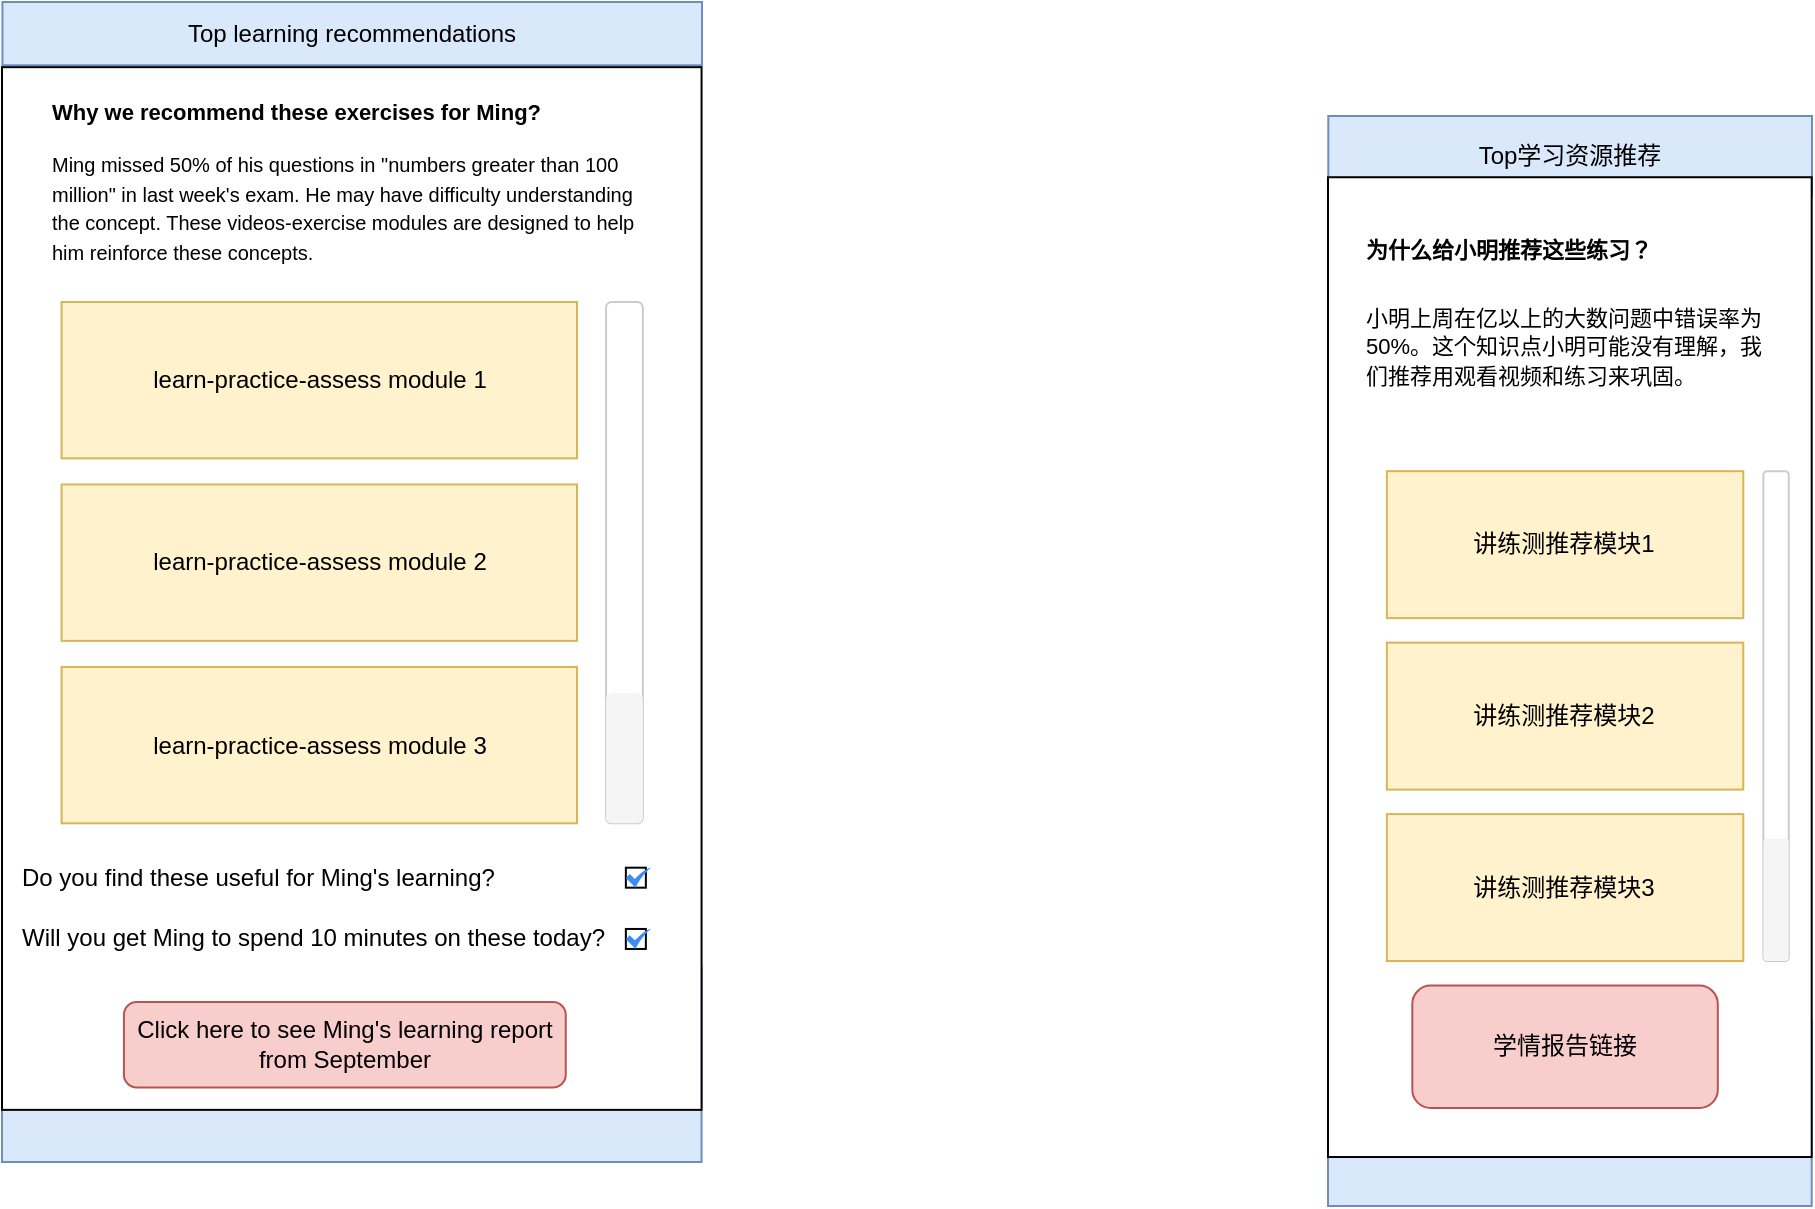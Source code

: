 <mxfile version="13.8.0" type="github">
  <diagram id="XRLAiwTjWuj6m0lgKd-L" name="Page-1">
    <mxGraphModel dx="2253" dy="768" grid="0" gridSize="10" guides="1" tooltips="1" connect="1" arrows="1" fold="1" page="1" pageScale="1" pageWidth="827" pageHeight="1169" math="0" shadow="0">
      <root>
        <mxCell id="0" />
        <mxCell id="1" parent="0" />
        <mxCell id="PljOsR7fZy3H20qurfGT-23" value="" style="group" parent="1" vertex="1" connectable="0">
          <mxGeometry x="318" y="135" width="242" height="545" as="geometry" />
        </mxCell>
        <mxCell id="PljOsR7fZy3H20qurfGT-12" value="" style="rounded=0;whiteSpace=wrap;html=1;fillColor=#dae8fc;strokeColor=#6c8ebf;" parent="PljOsR7fZy3H20qurfGT-23" vertex="1">
          <mxGeometry y="453.146" width="241.847" height="91.854" as="geometry" />
        </mxCell>
        <mxCell id="PljOsR7fZy3H20qurfGT-13" value="Top学习资源推荐" style="rounded=0;whiteSpace=wrap;html=1;fillColor=#dae8fc;strokeColor=#6c8ebf;" parent="PljOsR7fZy3H20qurfGT-23" vertex="1">
          <mxGeometry x="0.15" width="241.85" height="40" as="geometry" />
        </mxCell>
        <mxCell id="PljOsR7fZy3H20qurfGT-14" value="" style="rounded=0;whiteSpace=wrap;html=1;" parent="PljOsR7fZy3H20qurfGT-23" vertex="1">
          <mxGeometry y="30.618" width="241.847" height="489.888" as="geometry" />
        </mxCell>
        <mxCell id="PljOsR7fZy3H20qurfGT-15" value="&lt;h1&gt;&lt;font style=&quot;font-size: 11px&quot;&gt;为什么给小明推荐这些练习？&amp;nbsp;&lt;/font&gt;&lt;/h1&gt;&lt;div&gt;&lt;font&gt;&lt;span style=&quot;font-size: 11px&quot;&gt;小明上周在亿以上的大数问题中错误率为50%。这个知识点小明可能没有理解，我们推荐用观看视频和练习来巩固。&lt;/span&gt;&lt;br&gt;&lt;/font&gt;&lt;/div&gt;" style="text;html=1;strokeColor=none;fillColor=none;spacing=5;spacingTop=-20;whiteSpace=wrap;overflow=hidden;rounded=0;" parent="PljOsR7fZy3H20qurfGT-23" vertex="1">
          <mxGeometry x="14.002" y="42.865" width="216.39" height="134.719" as="geometry" />
        </mxCell>
        <mxCell id="PljOsR7fZy3H20qurfGT-16" value="" style="rounded=1;whiteSpace=wrap;html=1;strokeColor=#CCCCCC;" parent="PljOsR7fZy3H20qurfGT-23" vertex="1">
          <mxGeometry x="217.663" y="177.584" width="12.729" height="244.944" as="geometry" />
        </mxCell>
        <mxCell id="PljOsR7fZy3H20qurfGT-17" value="学情报告链接" style="rounded=1;whiteSpace=wrap;html=1;fillColor=#f8cecc;strokeColor=#b85450;" parent="PljOsR7fZy3H20qurfGT-23" vertex="1">
          <mxGeometry x="42.158" y="434.775" width="152.746" height="61.236" as="geometry" />
        </mxCell>
        <mxCell id="PljOsR7fZy3H20qurfGT-18" value="讲练测推荐模块1" style="rounded=0;whiteSpace=wrap;html=1;fillColor=#fff2cc;strokeColor=#d6b656;" parent="PljOsR7fZy3H20qurfGT-23" vertex="1">
          <mxGeometry x="29.429" y="177.584" width="178.203" height="73.483" as="geometry" />
        </mxCell>
        <mxCell id="PljOsR7fZy3H20qurfGT-19" value="讲练测推荐模块2" style="rounded=0;whiteSpace=wrap;html=1;fillColor=#fff2cc;strokeColor=#d6b656;" parent="PljOsR7fZy3H20qurfGT-23" vertex="1">
          <mxGeometry x="29.429" y="263.315" width="178.203" height="73.483" as="geometry" />
        </mxCell>
        <mxCell id="PljOsR7fZy3H20qurfGT-20" value="讲练测推荐模块3" style="rounded=0;whiteSpace=wrap;html=1;fillColor=#fff2cc;strokeColor=#d6b656;" parent="PljOsR7fZy3H20qurfGT-23" vertex="1">
          <mxGeometry x="29.429" y="349.045" width="178.203" height="73.483" as="geometry" />
        </mxCell>
        <mxCell id="PljOsR7fZy3H20qurfGT-21" value="" style="rounded=1;whiteSpace=wrap;html=1;fillColor=#f5f5f5;fontColor=#333333;strokeColor=none;" parent="PljOsR7fZy3H20qurfGT-23" vertex="1">
          <mxGeometry x="217.663" y="361.292" width="12.729" height="61.236" as="geometry" />
        </mxCell>
        <mxCell id="PljOsR7fZy3H20qurfGT-22" value="" style="group" parent="1" vertex="1" connectable="0">
          <mxGeometry x="-345" y="78" width="350" height="580" as="geometry" />
        </mxCell>
        <mxCell id="3JirW67J5OosZr8UNJjr-21" value="" style="rounded=0;whiteSpace=wrap;html=1;fontSize=5;align=left;" vertex="1" parent="PljOsR7fZy3H20qurfGT-22">
          <mxGeometry y="414.0" width="348.5" height="142.66" as="geometry" />
        </mxCell>
        <mxCell id="PljOsR7fZy3H20qurfGT-2" value="" style="rounded=0;whiteSpace=wrap;html=1;fillColor=#dae8fc;strokeColor=#6c8ebf;" parent="PljOsR7fZy3H20qurfGT-22" vertex="1">
          <mxGeometry y="482.247" width="349.779" height="97.753" as="geometry" />
        </mxCell>
        <mxCell id="PljOsR7fZy3H20qurfGT-1" value="Top learning recommendations" style="rounded=0;whiteSpace=wrap;html=1;fillColor=#dae8fc;strokeColor=#6c8ebf;" parent="PljOsR7fZy3H20qurfGT-22" vertex="1">
          <mxGeometry x="0.215" width="349.785" height="31.636" as="geometry" />
        </mxCell>
        <mxCell id="PljOsR7fZy3H20qurfGT-3" value="" style="rounded=0;whiteSpace=wrap;html=1;" parent="PljOsR7fZy3H20qurfGT-22" vertex="1">
          <mxGeometry y="32.584" width="349.779" height="521.348" as="geometry" />
        </mxCell>
        <mxCell id="PljOsR7fZy3H20qurfGT-6" value="&lt;p&gt;&lt;span style=&quot;font-size: 11px&quot;&gt;&lt;b&gt;Why we recommend these exercises for Ming?&lt;/b&gt;&lt;/span&gt;&lt;/p&gt;&lt;p&gt;&lt;font&gt;&lt;font style=&quot;font-size: 10px&quot;&gt;Ming missed 50% of his questions in &quot;numbers greater than 100 million&quot; in last week&#39;s exam. He may have difficulty understanding the concept. These videos-exercise modules are designed to help him reinforce these concepts.&amp;nbsp;&lt;/font&gt;&lt;/font&gt;&lt;/p&gt;" style="text;html=1;strokeColor=none;fillColor=none;spacing=5;spacingTop=-20;whiteSpace=wrap;overflow=hidden;rounded=0;" parent="PljOsR7fZy3H20qurfGT-22" vertex="1">
          <mxGeometry x="20.246" y="45.62" width="312.954" height="133.653" as="geometry" />
        </mxCell>
        <mxCell id="PljOsR7fZy3H20qurfGT-10" value="" style="rounded=1;whiteSpace=wrap;html=1;strokeColor=#CCCCCC;" parent="PljOsR7fZy3H20qurfGT-22" vertex="1">
          <mxGeometry x="302.021" y="149.999" width="18.409" height="260.674" as="geometry" />
        </mxCell>
        <mxCell id="PljOsR7fZy3H20qurfGT-4" value="Click here to see Ming&#39;s learning report from September" style="rounded=1;whiteSpace=wrap;html=1;fillColor=#f8cecc;strokeColor=#b85450;" parent="PljOsR7fZy3H20qurfGT-22" vertex="1">
          <mxGeometry x="60.967" y="500.001" width="220.917" height="42.772" as="geometry" />
        </mxCell>
        <mxCell id="PljOsR7fZy3H20qurfGT-5" value="learn-practice-assess module 1" style="rounded=0;whiteSpace=wrap;html=1;fillColor=#fff2cc;strokeColor=#d6b656;" parent="PljOsR7fZy3H20qurfGT-22" vertex="1">
          <mxGeometry x="29.783" y="149.999" width="257.732" height="78.202" as="geometry" />
        </mxCell>
        <mxCell id="PljOsR7fZy3H20qurfGT-7" value="learn-practice-assess module 2" style="rounded=0;whiteSpace=wrap;html=1;fillColor=#fff2cc;strokeColor=#d6b656;" parent="PljOsR7fZy3H20qurfGT-22" vertex="1">
          <mxGeometry x="29.783" y="241.235" width="257.732" height="78.202" as="geometry" />
        </mxCell>
        <mxCell id="PljOsR7fZy3H20qurfGT-8" value="learn-practice-assess module 3" style="rounded=0;whiteSpace=wrap;html=1;fillColor=#fff2cc;strokeColor=#d6b656;" parent="PljOsR7fZy3H20qurfGT-22" vertex="1">
          <mxGeometry x="29.783" y="332.471" width="257.732" height="78.202" as="geometry" />
        </mxCell>
        <mxCell id="PljOsR7fZy3H20qurfGT-9" value="" style="rounded=1;whiteSpace=wrap;html=1;fillColor=#f5f5f5;fontColor=#333333;strokeColor=none;" parent="PljOsR7fZy3H20qurfGT-22" vertex="1">
          <mxGeometry x="302.021" y="345.504" width="18.409" height="65.169" as="geometry" />
        </mxCell>
        <mxCell id="3JirW67J5OosZr8UNJjr-17" value="" style="group" vertex="1" connectable="0" parent="PljOsR7fZy3H20qurfGT-22">
          <mxGeometry x="7.5" y="452.66" width="341" height="106" as="geometry" />
        </mxCell>
        <mxCell id="3JirW67J5OosZr8UNJjr-1" value="&lt;span&gt;Will you get Ming to spend 10 minutes on these today?&amp;nbsp;&amp;nbsp;&lt;/span&gt;" style="rounded=0;whiteSpace=wrap;html=1;align=left;strokeColor=none;" vertex="1" parent="3JirW67J5OosZr8UNJjr-17">
          <mxGeometry width="335.86" height="31.64" as="geometry" />
        </mxCell>
        <mxCell id="3JirW67J5OosZr8UNJjr-10" value="" style="group" vertex="1" connectable="0" parent="3JirW67J5OosZr8UNJjr-17">
          <mxGeometry x="304.43" y="10.82" width="12.5" height="10" as="geometry" />
        </mxCell>
        <mxCell id="3JirW67J5OosZr8UNJjr-7" value="" style="whiteSpace=wrap;html=1;aspect=fixed;fontSize=5;align=left;" vertex="1" parent="3JirW67J5OosZr8UNJjr-10">
          <mxGeometry width="10" height="10" as="geometry" />
        </mxCell>
        <mxCell id="3JirW67J5OosZr8UNJjr-9" value="" style="html=1;aspect=fixed;strokeColor=none;shadow=0;align=center;verticalAlign=top;fillColor=#3B8DF1;shape=mxgraph.gcp2.check;fontSize=5;" vertex="1" parent="3JirW67J5OosZr8UNJjr-10">
          <mxGeometry width="12.5" height="10" as="geometry" />
        </mxCell>
        <mxCell id="3JirW67J5OosZr8UNJjr-16" value="" style="group" vertex="1" connectable="0" parent="PljOsR7fZy3H20qurfGT-22">
          <mxGeometry x="7.5" y="422.02" width="335.86" height="31.64" as="geometry" />
        </mxCell>
        <mxCell id="3JirW67J5OosZr8UNJjr-2" value="Do you find these useful for Ming&#39;s learning?" style="rounded=0;whiteSpace=wrap;html=1;align=left;strokeColor=none;" vertex="1" parent="3JirW67J5OosZr8UNJjr-16">
          <mxGeometry width="335.86" height="31.64" as="geometry" />
        </mxCell>
        <mxCell id="3JirW67J5OosZr8UNJjr-11" value="" style="group" vertex="1" connectable="0" parent="3JirW67J5OosZr8UNJjr-16">
          <mxGeometry x="304.43" y="10.82" width="12.5" height="10" as="geometry" />
        </mxCell>
        <mxCell id="3JirW67J5OosZr8UNJjr-12" value="" style="whiteSpace=wrap;html=1;aspect=fixed;fontSize=5;align=left;" vertex="1" parent="3JirW67J5OosZr8UNJjr-11">
          <mxGeometry width="10" height="10" as="geometry" />
        </mxCell>
        <mxCell id="3JirW67J5OosZr8UNJjr-13" value="" style="html=1;aspect=fixed;strokeColor=none;shadow=0;align=center;verticalAlign=top;fillColor=#3B8DF1;shape=mxgraph.gcp2.check;fontSize=5;" vertex="1" parent="3JirW67J5OosZr8UNJjr-11">
          <mxGeometry width="12.5" height="10" as="geometry" />
        </mxCell>
      </root>
    </mxGraphModel>
  </diagram>
</mxfile>
